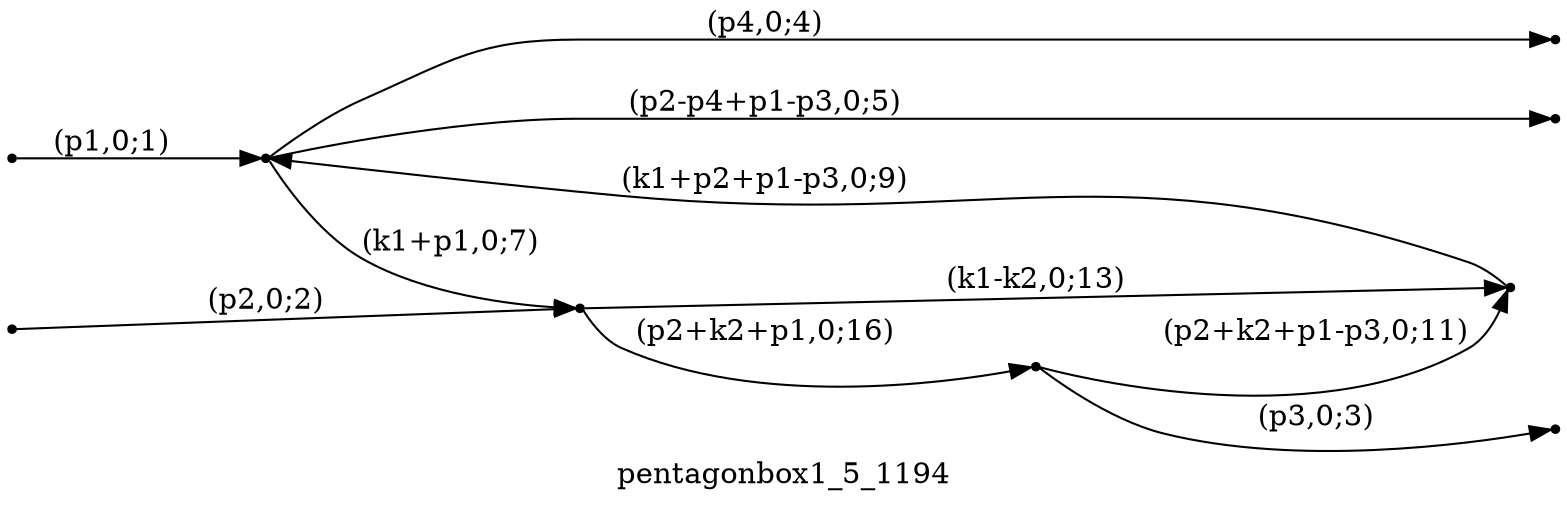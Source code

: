 digraph pentagonbox1_5_1194 {
  label="pentagonbox1_5_1194";
  rankdir="LR";
  subgraph edges {
    -1 -> 2 [label="(p1,0;1)"];
    -2 -> 4 [label="(p2,0;2)"];
    3 -> -3 [label="(p3,0;3)"];
    2 -> -4 [label="(p4,0;4)"];
    2 -> -5 [label="(p2-p4+p1-p3,0;5)"];
    2 -> 4 [label="(k1+p1,0;7)"];
    1 -> 2 [label="(k1+p2+p1-p3,0;9)"];
    3 -> 1 [label="(p2+k2+p1-p3,0;11)"];
    4 -> 1 [label="(k1-k2,0;13)"];
    4 -> 3 [label="(p2+k2+p1,0;16)"];
  }
  subgraph incoming { rank="source"; -1; -2; }
  subgraph outgoing { rank="sink"; -3; -4; -5; }
-5 [shape=point];
-4 [shape=point];
-3 [shape=point];
-2 [shape=point];
-1 [shape=point];
1 [shape=point];
2 [shape=point];
3 [shape=point];
4 [shape=point];
}


